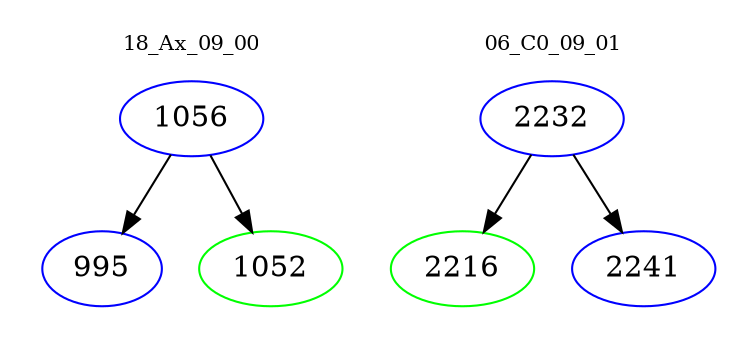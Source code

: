 digraph{
subgraph cluster_0 {
color = white
label = "18_Ax_09_00";
fontsize=10;
T0_1056 [label="1056", color="blue"]
T0_1056 -> T0_995 [color="black"]
T0_995 [label="995", color="blue"]
T0_1056 -> T0_1052 [color="black"]
T0_1052 [label="1052", color="green"]
}
subgraph cluster_1 {
color = white
label = "06_C0_09_01";
fontsize=10;
T1_2232 [label="2232", color="blue"]
T1_2232 -> T1_2216 [color="black"]
T1_2216 [label="2216", color="green"]
T1_2232 -> T1_2241 [color="black"]
T1_2241 [label="2241", color="blue"]
}
}
